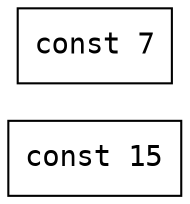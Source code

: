 digraph DF {
  rankdir=LR;
  node [shape=box,fontname="monospace"];
  0 [label="const 15"];
  1 [label="const 7"];
}
